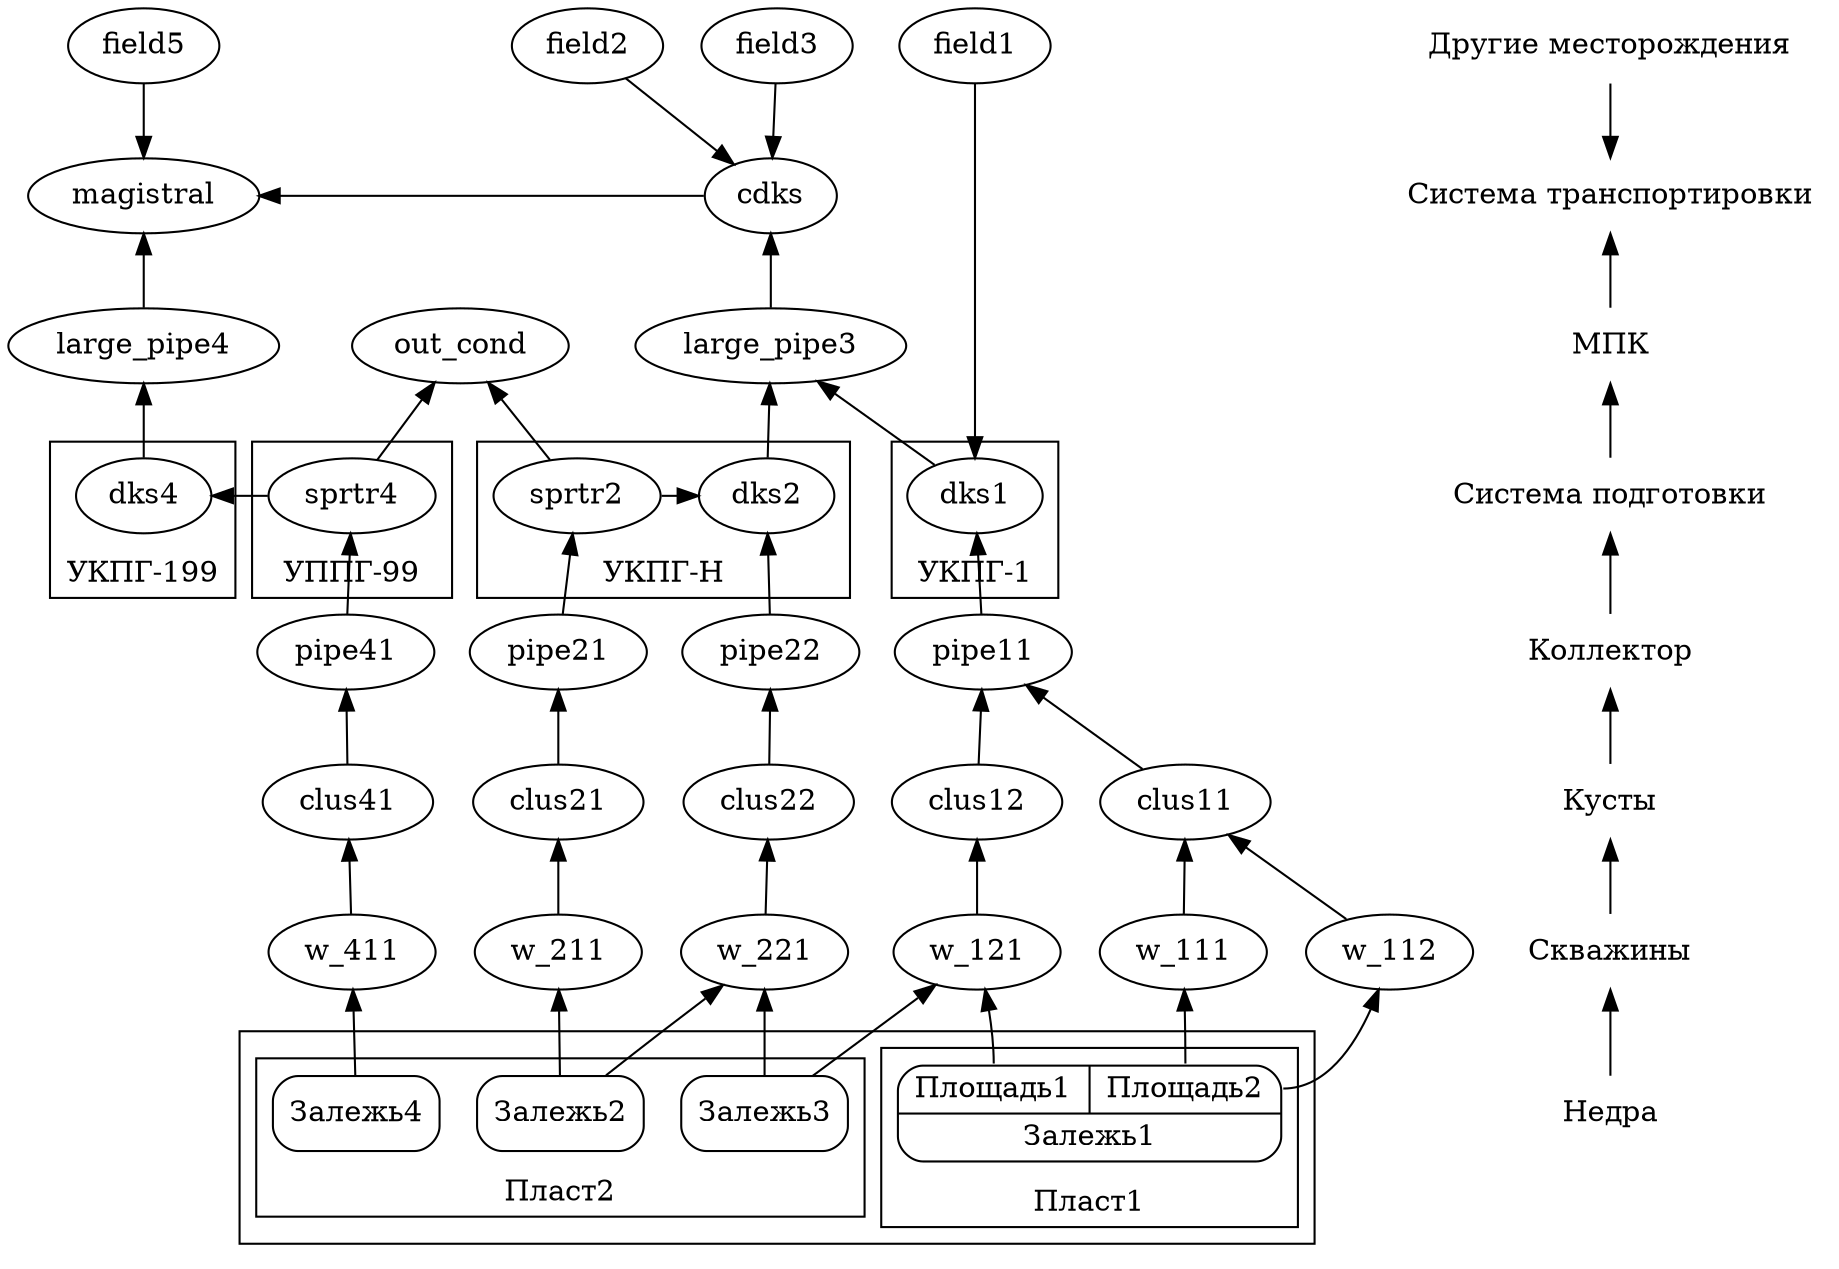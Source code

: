 digraph root{  
    // rankdir=LR
        // layout=neato
    // layout=twopi    
        rankdir=BT
    // node [regular=true]
    // {pipe11 pipe22 pipe21 rank=same}
    // {res_1 res_2 res_3 rank=same}
    // 
    // 
    {field1 field2 field3 field5 ie8 rank=max}    


    res_4 -> w_411
    res_1:a1 -> w_111
    res_1:a1 -> w_112 
    res_1:a2 -> w_121 
    res_2 -> {w_221 w_211}
    res_3 -> {w_221 w_121}



    {w_111 w_112}-> clus11
    {w_121 }-> clus12
    w_221 -> clus22
    w_211 -> clus21
    w_411 -> clus41

    {clus11 clus12} -> pipe11
    clus22 -> pipe22
    clus21 -> pipe21
    clus41 -> pipe41
    

    pipe11 -> dks1
    pipe22 -> dks2
    pipe21 -> sprtr2 
    pipe41 -> sprtr4

    sprtr2 -> dks2 [constraint=false]
    sprtr4 -> dks4 [constraint=false]
    {sprtr2 sprtr4} -> out_cond
    
    {dks1 dks2} -> large_pipe3
    dks4 -> large_pipe4
    large_pipe4 -> magistral

    large_pipe3 -> cdks
    {field2 field3} -> cdks
    field1 -> dks1
    field5 -> magistral
    
    cdks -> magistral [constraint=false]
    subgraph cluster_deposit {
        subgraph cluster_form1 {
            res_1 
            label="Пласт1"
        }        
        subgraph cluster_for2 {
            res_3 res_2 res_4
            label="Пласт2"
        }
    }
    subgraph cluster_ukpg_1{
        label="УКПГ-1"
        dks1
    }
    subgraph cluster_ukgp2 {
        label="УКПГ-Н"
        sprtr2
        dks2
    }
    subgraph cluster_uppg99 {
        label="УППГ-99"
        sprtr4
    }
    subgraph cluster_ukpg199 {
        label="УКПГ-199"
        dks4
    }
        // {w_111 w_112 w_121 w_211 w_221 w_411 ie2 rank=same}
        // cdks
        // large_pipe3 large_pipe4
        // pipe11 pipe21 pipe22 pipe41
        // clus11 clus12 clus21 clus21 clus22 clus41
    // {out_cond magistral cdks ie7 rank=same}
    res_1 [shape=Mrecord label="{{<a2>Площадь1|<a1>Площадь2}|Залежь1}"]   
    res_2 [shape=Mrecord label="Залежь2"]   
    res_3 [shape=Mrecord label="Залежь3"]   
    res_4 [shape=Mrecord label="Залежь4"]   

    ie1 -> ie2 -> ie3 -> ie4 -> ie5 -> ie6 -> ie7 
    ie8 -> ie7    
    ie1 [label="Недра" shape=none]
    ie2 [label="Скважины" shape=none]
    ie3 [label="Кусты" shape=none]
    ie4 [label="Коллектор" shape=none]
    ie5 [label="Система подготовки" shape=none]
    ie6 [label="МПК" shape=none]
    ie7 [label="Система транспортировки" shape=none]
    ie8 [label="Другие месторождения" shape=none]
}
